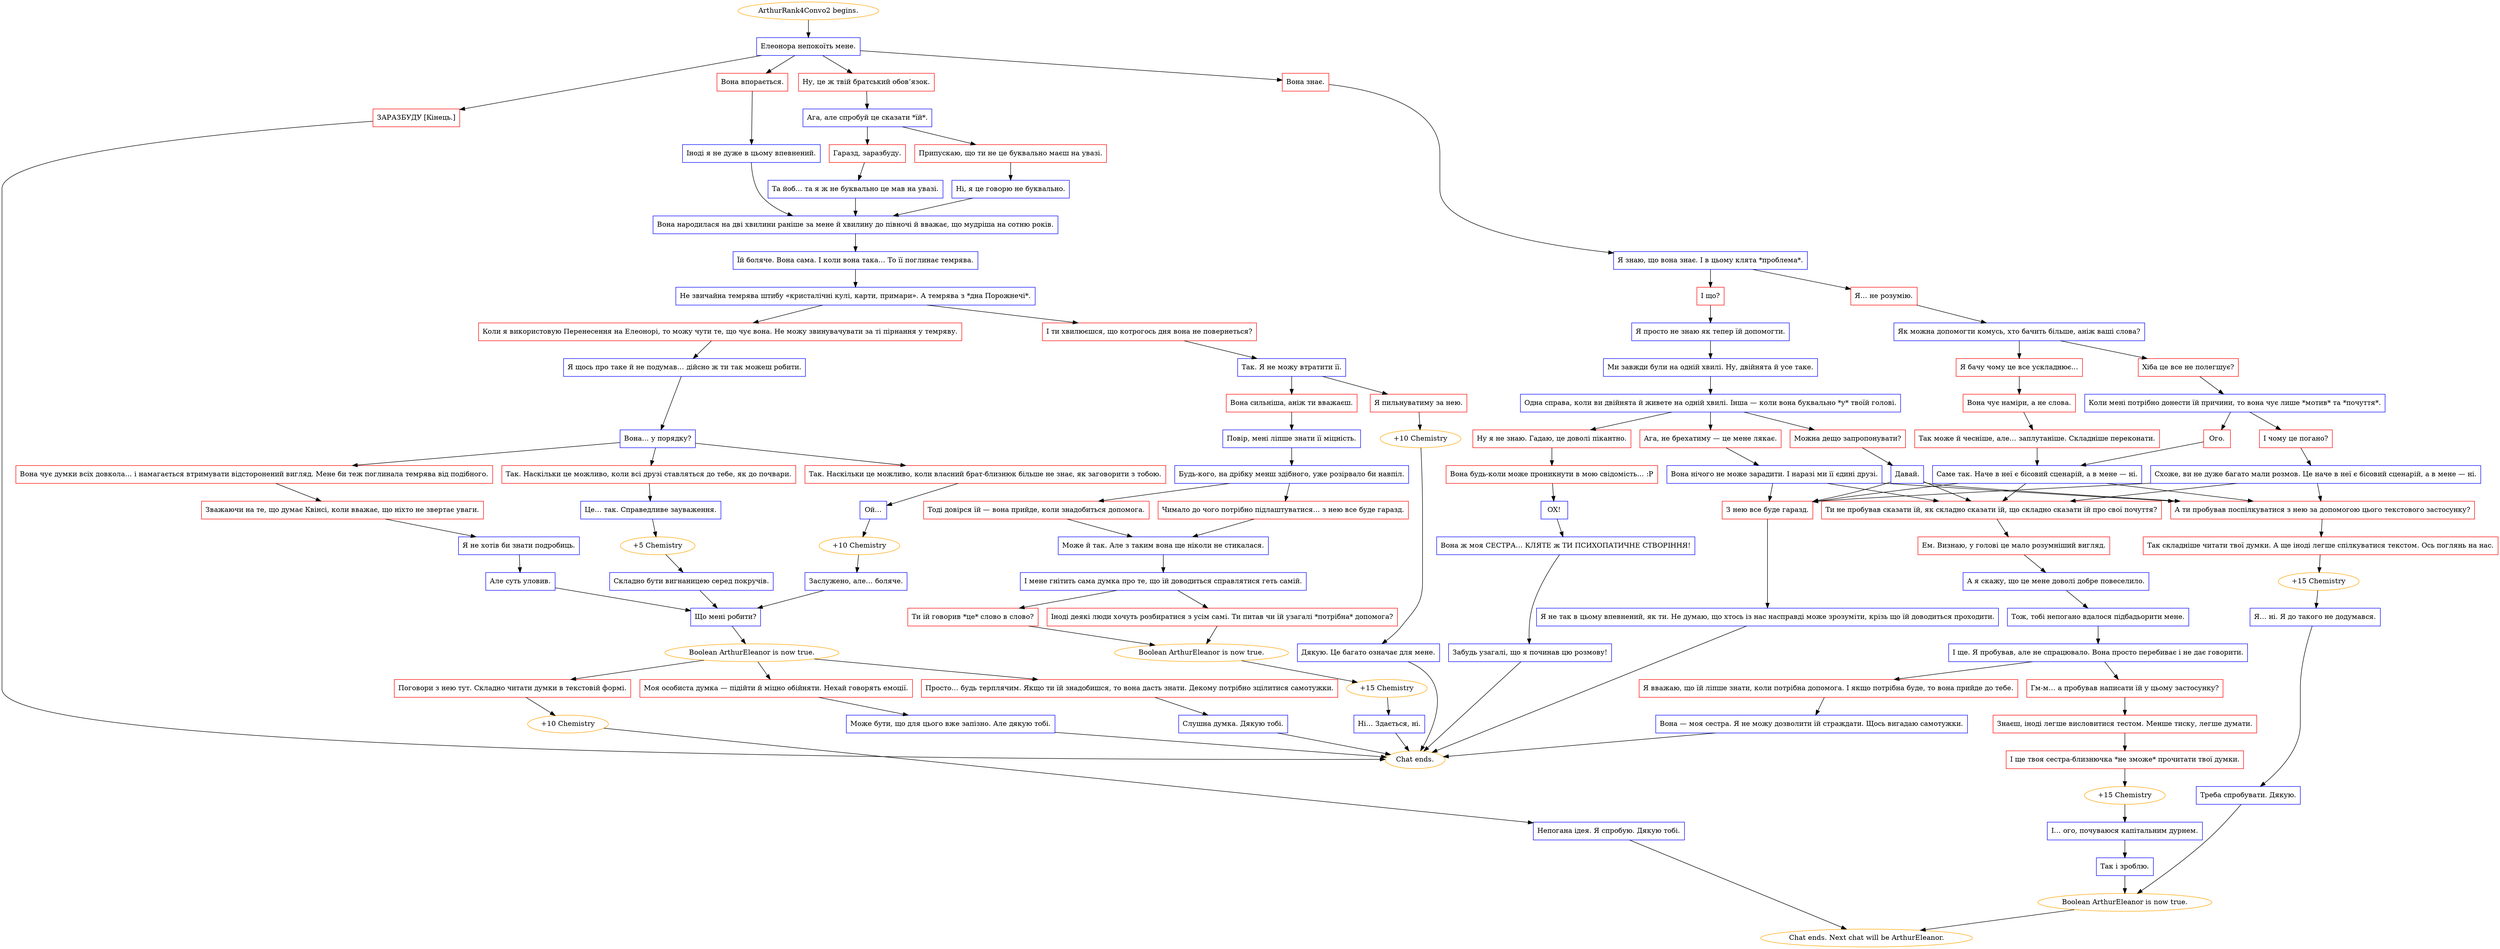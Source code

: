 digraph {
	"ArthurRank4Convo2 begins." [color=orange];
		"ArthurRank4Convo2 begins." -> j1106430282;
	j1106430282 [label="Елеонора непокоїть мене.",shape=box,color=blue];
		j1106430282 -> j2670217637;
		j1106430282 -> j1254898490;
		j1106430282 -> j2672236607;
		j1106430282 -> j1700633926;
	j2670217637 [label="Вона знає.",shape=box,color=red];
		j2670217637 -> j3148956031;
	j1254898490 [label="Ну, це ж твій братський обов’язок.",shape=box,color=red];
		j1254898490 -> j2658098408;
	j2672236607 [label="Вона впорається.",shape=box,color=red];
		j2672236607 -> j597068905;
	j1700633926 [label="ЗАРАЗБУДУ [Кінець.]",shape=box,color=red];
		j1700633926 -> "Chat ends.";
	j3148956031 [label="Я знаю, що вона знає. І в цьому клята *проблема*.",shape=box,color=blue];
		j3148956031 -> j3029071325;
		j3148956031 -> j535153305;
	j2658098408 [label="Ага, але спробуй це сказати *їй*.",shape=box,color=blue];
		j2658098408 -> j1640503028;
		j2658098408 -> j241013036;
	j597068905 [label="Іноді я не дуже в цьому впевнений.",shape=box,color=blue];
		j597068905 -> j531664921;
	"Chat ends." [color=orange];
	j3029071325 [label="І що?",shape=box,color=red];
		j3029071325 -> j3022079943;
	j535153305 [label="Я… не розумію.",shape=box,color=red];
		j535153305 -> j3270337664;
	j1640503028 [label="Гаразд, заразбуду.",shape=box,color=red];
		j1640503028 -> j1686406205;
	j241013036 [label="Припускаю, що ти не це буквально маєш на увазі.",shape=box,color=red];
		j241013036 -> j2909293102;
	j531664921 [label="Вона народилася на дві хвилини раніше за мене й хвилину до півночі й вважає, що мудріша на сотню років.",shape=box,color=blue];
		j531664921 -> j979420729;
	j3022079943 [label="Я просто не знаю як тепер їй допомогти.",shape=box,color=blue];
		j3022079943 -> j755267231;
	j3270337664 [label="Як можна допомогти комусь, хто бачить більше, аніж ваші слова?",shape=box,color=blue];
		j3270337664 -> j3356445007;
		j3270337664 -> j4077901541;
	j1686406205 [label="Та йоб… та я ж не буквально це мав на увазі.",shape=box,color=blue];
		j1686406205 -> j531664921;
	j2909293102 [label="Ні, я це говорю не буквально.",shape=box,color=blue];
		j2909293102 -> j531664921;
	j979420729 [label="Їй боляче. Вона сама. І коли вона така… То її поглинає темрява.",shape=box,color=blue];
		j979420729 -> j3795826537;
	j755267231 [label="Ми завжди були на одній хвилі. Ну, двійнята й усе таке.",shape=box,color=blue];
		j755267231 -> j3854084047;
	j3356445007 [label="Хіба це все не полегшує?",shape=box,color=red];
		j3356445007 -> j2918159059;
	j4077901541 [label="Я бачу чому це все ускладнює…",shape=box,color=red];
		j4077901541 -> j1317953454;
	j3795826537 [label="Не звичайна темрява штибу «кристалічні кулі, карти, примари». А темрява з *дна Порожнечі*.",shape=box,color=blue];
		j3795826537 -> j1910057696;
		j3795826537 -> j2930791545;
	j3854084047 [label="Одна справа, коли ви двійнята й живете на одній хвилі. Інша — коли вона буквально *у* твоїй голові.",shape=box,color=blue];
		j3854084047 -> j2812655610;
		j3854084047 -> j3756043629;
		j3854084047 -> j164951923;
	j2918159059 [label="Коли мені потрібно донести їй причини, то вона чує лише *мотив* та *почуття*.",shape=box,color=blue];
		j2918159059 -> j288956165;
		j2918159059 -> j4098646961;
	j1317953454 [label="Вона чує наміри, а не слова.",shape=box,color=red];
		j1317953454 -> j1288193958;
	j1910057696 [label="І ти хвилюєшся, що котрогось дня вона не повернеться?",shape=box,color=red];
		j1910057696 -> j2121794702;
	j2930791545 [label="Коли я використовую Перенесення на Елеонорі, то можу чути те, що чує вона. Не можу звинувачувати за ті пірнання у темряву.",shape=box,color=red];
		j2930791545 -> j2814239133;
	j2812655610 [label="Ага, не брехатиму — це мене лякає.",shape=box,color=red];
		j2812655610 -> j3493352913;
	j3756043629 [label="Можна дещо запропонувати?",shape=box,color=red];
		j3756043629 -> j1104904377;
	j164951923 [label="Ну я не знаю. Гадаю, це доволі пікантно.",shape=box,color=red];
		j164951923 -> j2822082758;
	j288956165 [label="І чому це погано?",shape=box,color=red];
		j288956165 -> j1111703922;
	j4098646961 [label="Ого.",shape=box,color=red];
		j4098646961 -> j3492936103;
	j1288193958 [label="Так може й чесніше, але… заплутаніше. Складніше переконати.",shape=box,color=red];
		j1288193958 -> j3492936103;
	j2121794702 [label="Так. Я не можу втратити її.",shape=box,color=blue];
		j2121794702 -> j4169251667;
		j2121794702 -> j3983165629;
	j2814239133 [label="Я щось про таке й не подумав… дійсно ж ти так можеш робити.",shape=box,color=blue];
		j2814239133 -> j469888668;
	j3493352913 [label="Вона нічого не може зарадити. І наразі ми її єдині друзі.",shape=box,color=blue];
		j3493352913 -> j1417004969;
		j3493352913 -> j2536414934;
		j3493352913 -> j1407094162;
	j1104904377 [label="Давай.",shape=box,color=blue];
		j1104904377 -> j1417004969;
		j1104904377 -> j2536414934;
		j1104904377 -> j1407094162;
	j2822082758 [label="Вона будь-коли може проникнути в мою свідомість… :Р",shape=box,color=red];
		j2822082758 -> j1590525510;
	j1111703922 [label="Схоже, ви не дуже багато мали розмов. Це наче в неї є бісовий сценарій, а в мене — ні.",shape=box,color=blue];
		j1111703922 -> j1417004969;
		j1111703922 -> j2536414934;
		j1111703922 -> j1407094162;
	j3492936103 [label="Саме так. Наче в неї є бісовий сценарій, а в мене — ні.",shape=box,color=blue];
		j3492936103 -> j1417004969;
		j3492936103 -> j2536414934;
		j3492936103 -> j1407094162;
	j4169251667 [label="Вона сильніша, аніж ти вважаєш.",shape=box,color=red];
		j4169251667 -> j1471215650;
	j3983165629 [label="Я пильнуватиму за нею.",shape=box,color=red];
		j3983165629 -> j84846940;
	j469888668 [label="Вона… у порядку?",shape=box,color=blue];
		j469888668 -> j2961720390;
		j469888668 -> j376625376;
		j469888668 -> j4220831721;
	j1417004969 [label="З нею все буде гаразд.",shape=box,color=red];
		j1417004969 -> j3053004225;
	j2536414934 [label="А ти пробував поспілкуватися з нею за допомогою цього текстового застосунку?",shape=box,color=red];
		j2536414934 -> j2463698014;
	j1407094162 [label="Ти не пробував сказати їй, як складно сказати їй, що складно сказати їй про свої почуття?",shape=box,color=red];
		j1407094162 -> j1819830332;
	j1590525510 [label="ОХ!",shape=box,color=blue];
		j1590525510 -> j3300999254;
	j1471215650 [label="Повір, мені ліпше знати її міцність.",shape=box,color=blue];
		j1471215650 -> j2764453739;
	j84846940 [label="+10 Chemistry",color=orange];
		j84846940 -> j993800983;
	j2961720390 [label="Так. Наскільки це можливо, коли всі друзі ставляться до тебе, як до почвари.",shape=box,color=red];
		j2961720390 -> j1619941094;
	j376625376 [label="Так. Наскільки це можливо, коли власний брат-близнюк більше не знає, як заговорити з тобою.",shape=box,color=red];
		j376625376 -> j2079520686;
	j4220831721 [label="Вона чує думки всіх довкола… і намагається втримувати відсторонений вигляд. Мене би теж поглинала темрява від подібного.",shape=box,color=red];
		j4220831721 -> j3232725324;
	j3053004225 [label="Я не так в цьому впевнений, як ти. Не думаю, що хтось із нас насправді може зрозуміти, крізь що їй доводиться проходити.",shape=box,color=blue];
		j3053004225 -> "Chat ends.";
	j2463698014 [label="Так складніше читати твої думки. А ще іноді легше спілкуватися текстом. Ось поглянь на нас.",shape=box,color=red];
		j2463698014 -> j3427351733;
	j1819830332 [label="Ем. Визнаю, у голові це мало розумніший вигляд.",shape=box,color=red];
		j1819830332 -> j2447360206;
	j3300999254 [label="Вона ж моя СЕСТРА… КЛЯТЕ ж ТИ ПСИХОПАТИЧНЕ СТВОРІННЯ!",shape=box,color=blue];
		j3300999254 -> j3485762464;
	j2764453739 [label="Будь-кого, на дрібку менш здібного, уже розірвало би навпіл.",shape=box,color=blue];
		j2764453739 -> j2032977807;
		j2764453739 -> j3350272766;
	j993800983 [label="Дякую. Це багато означає для мене.",shape=box,color=blue];
		j993800983 -> "Chat ends.";
	j1619941094 [label="Це… так. Справедливе зауваження.",shape=box,color=blue];
		j1619941094 -> j3225218557;
	j2079520686 [label="Ой…",shape=box,color=blue];
		j2079520686 -> j2726595478;
	j3232725324 [label="Зважаючи на те, що думає Квінсі, коли вважає, що ніхто не звертає уваги.",shape=box,color=red];
		j3232725324 -> j952277945;
	j3427351733 [label="+15 Chemistry",color=orange];
		j3427351733 -> j2306197576;
	j2447360206 [label="А я скажу, що це мене доволі добре повеселило.",shape=box,color=blue];
		j2447360206 -> j1071401630;
	j3485762464 [label="Забудь узагалі, що я починав цю розмову!",shape=box,color=blue];
		j3485762464 -> "Chat ends.";
	j2032977807 [label="Чимало до чого потрібно підлаштуватися… з нею все буде гаразд.",shape=box,color=red];
		j2032977807 -> j3678703381;
	j3350272766 [label="Тоді довірся їй — вона прийде, коли знадобиться допомога.",shape=box,color=red];
		j3350272766 -> j3678703381;
	j3225218557 [label="+5 Chemistry",color=orange];
		j3225218557 -> j2060107818;
	j2726595478 [label="+10 Chemistry",color=orange];
		j2726595478 -> j4055101545;
	j952277945 [label="Я не хотів би знати подробиць.",shape=box,color=blue];
		j952277945 -> j2174028292;
	j2306197576 [label="Я… ні. Я до такого не додумався.",shape=box,color=blue];
		j2306197576 -> j876024402;
	j1071401630 [label="Тож, тобі непогано вдалося підбадьорити мене.",shape=box,color=blue];
		j1071401630 -> j2168661520;
	j3678703381 [label="Може й так. Але з таким вона ще ніколи не стикалася.",shape=box,color=blue];
		j3678703381 -> j4235218853;
	j2060107818 [label="Складно бути вигнаницею серед покручів.",shape=box,color=blue];
		j2060107818 -> j2822227754;
	j4055101545 [label="Заслужено, але… боляче.",shape=box,color=blue];
		j4055101545 -> j2822227754;
	j2174028292 [label="Але суть уловив.",shape=box,color=blue];
		j2174028292 -> j2822227754;
	j876024402 [label="Треба спробувати. Дякую.",shape=box,color=blue];
		j876024402 -> j3921287064;
	j2168661520 [label="І ще. Я пробував, але не спрацювало. Вона просто перебиває і не дає говорити.",shape=box,color=blue];
		j2168661520 -> j3134620497;
		j2168661520 -> j2024286153;
	j4235218853 [label="І мене гнітить сама думка про те, що їй доводиться справлятися геть самій.",shape=box,color=blue];
		j4235218853 -> j3826770638;
		j4235218853 -> j3983830446;
	j2822227754 [label="Що мені робити?",shape=box,color=blue];
		j2822227754 -> j1256333535;
	j3921287064 [label="Boolean ArthurEleanor is now true.",color=orange];
		j3921287064 -> "Chat ends. Next chat will be ArthurEleanor.";
	j3134620497 [label="Гм-м… а пробував написати їй у цьому застосунку?",shape=box,color=red];
		j3134620497 -> j1785475561;
	j2024286153 [label="Я вважаю, що їй ліпше знати, коли потрібна допомога. І якщо потрібна буде, то вона прийде до тебе.",shape=box,color=red];
		j2024286153 -> j2666776944;
	j3826770638 [label="Іноді деякі люди хочуть розбиратися з усім самі. Ти питав чи їй узагалі *потрібна* допомога?",shape=box,color=red];
		j3826770638 -> j1394569336;
	j3983830446 [label="Ти їй говорив *це* слово в слово?",shape=box,color=red];
		j3983830446 -> j1394569336;
	j1256333535 [label="Boolean ArthurEleanor is now true.",color=orange];
		j1256333535 -> j2006690242;
		j1256333535 -> j703321002;
		j1256333535 -> j3017434354;
	"Chat ends. Next chat will be ArthurEleanor." [color=orange];
	j1785475561 [label="Знаєш, іноді легше висловитися тестом. Менше тиску, легше думати.",shape=box,color=red];
		j1785475561 -> j1624670870;
	j2666776944 [label="Вона — моя сестра. Я не можу дозволити їй страждати. Щось вигадаю самотужки.",shape=box,color=blue];
		j2666776944 -> "Chat ends.";
	j1394569336 [label="Boolean ArthurEleanor is now true.",color=orange];
		j1394569336 -> j1909796401;
	j2006690242 [label="Моя особиста думка — підійти й міцно обійняти. Нехай говорять емоції.",shape=box,color=red];
		j2006690242 -> j2793321886;
	j703321002 [label="Поговори з нею тут. Складно читати думки в текстовій формі.",shape=box,color=red];
		j703321002 -> j182826677;
	j3017434354 [label="Просто… будь терплячим. Якщо ти їй знадобишся, то вона дасть знати. Декому потрібно зцілитися самотужки.",shape=box,color=red];
		j3017434354 -> j99859880;
	j1624670870 [label="І ще твоя сестра-близнючка *не зможе* прочитати твої думки.",shape=box,color=red];
		j1624670870 -> j585300129;
	j1909796401 [label="+15 Chemistry",color=orange];
		j1909796401 -> j2308435226;
	j2793321886 [label="Може бути, що для цього вже запізно. Але дякую тобі.",shape=box,color=blue];
		j2793321886 -> "Chat ends.";
	j182826677 [label="+10 Chemistry",color=orange];
		j182826677 -> j1751989030;
	j99859880 [label="Слушна думка. Дякую тобі.",shape=box,color=blue];
		j99859880 -> "Chat ends.";
	j585300129 [label="+15 Chemistry",color=orange];
		j585300129 -> j776930259;
	j2308435226 [label="Ні… Здається, ні.",shape=box,color=blue];
		j2308435226 -> "Chat ends.";
	j1751989030 [label="Непогана ідея. Я спробую. Дякую тобі.",shape=box,color=blue];
		j1751989030 -> "Chat ends. Next chat will be ArthurEleanor.";
	j776930259 [label="І… ого, почуваюся капітальним дурнем.",shape=box,color=blue];
		j776930259 -> j3535682517;
	j3535682517 [label="Так і зроблю.",shape=box,color=blue];
		j3535682517 -> j3921287064;
}